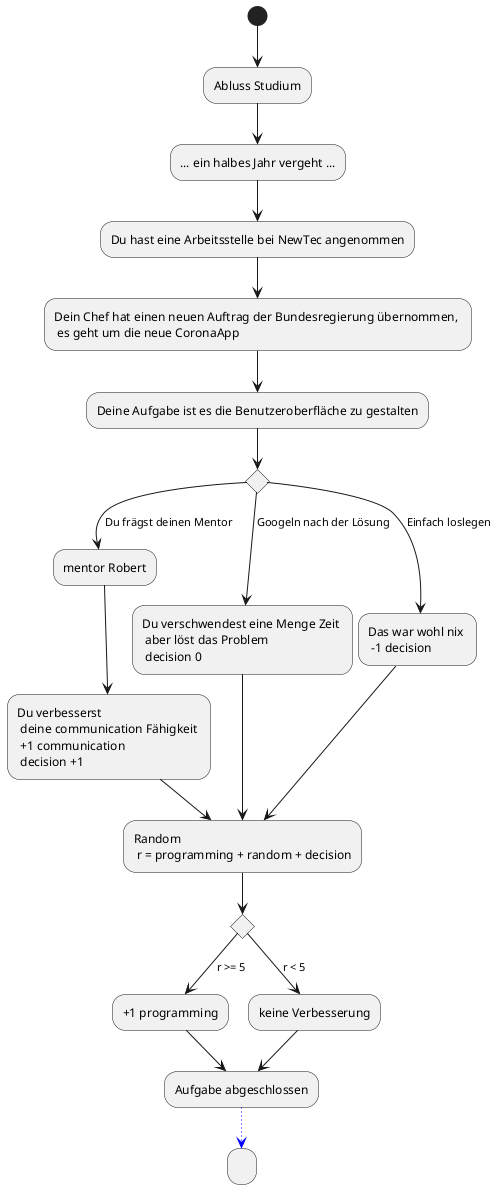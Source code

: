 @startuml
(*) --> "Abluss Studium" as as
--> "... ein halbes Jahr vergeht ..."
--> "Du hast eine Arbeitsstelle bei NewTec angenommen"
--> "Dein Chef hat einen neuen Auftrag der Bundesregierung übernommen, \n es geht um die neue CoronaApp" as a1
--> "Deine Aufgabe ist es die Benutzeroberfläche zu gestalten"
if "" then
--> [Du frägst deinen Mentor] "mentor Robert"
--> "Du verbesserst \n deine communication Fähigkeit \n +1 communication \n decision +1" as a
else
--> [Googeln nach der Lösung] "Du verschwendest eine Menge Zeit \n aber löst das Problem \n decision 0" as b
else
--> [Einfach loslegen] "Das war wohl nix \n -1 decision" as c

a --> "Random \n r = programming + random + decision" as r
b --> r
c --> r

if "" then
--> [r >= 5] "+1 programming" as p1
else
--> [r < 5] "keine Verbesserung"

--> "Aufgabe abgeschlossen" as aa

p1 --> aa


-[#blue,dotted]-> "   "



@enduml